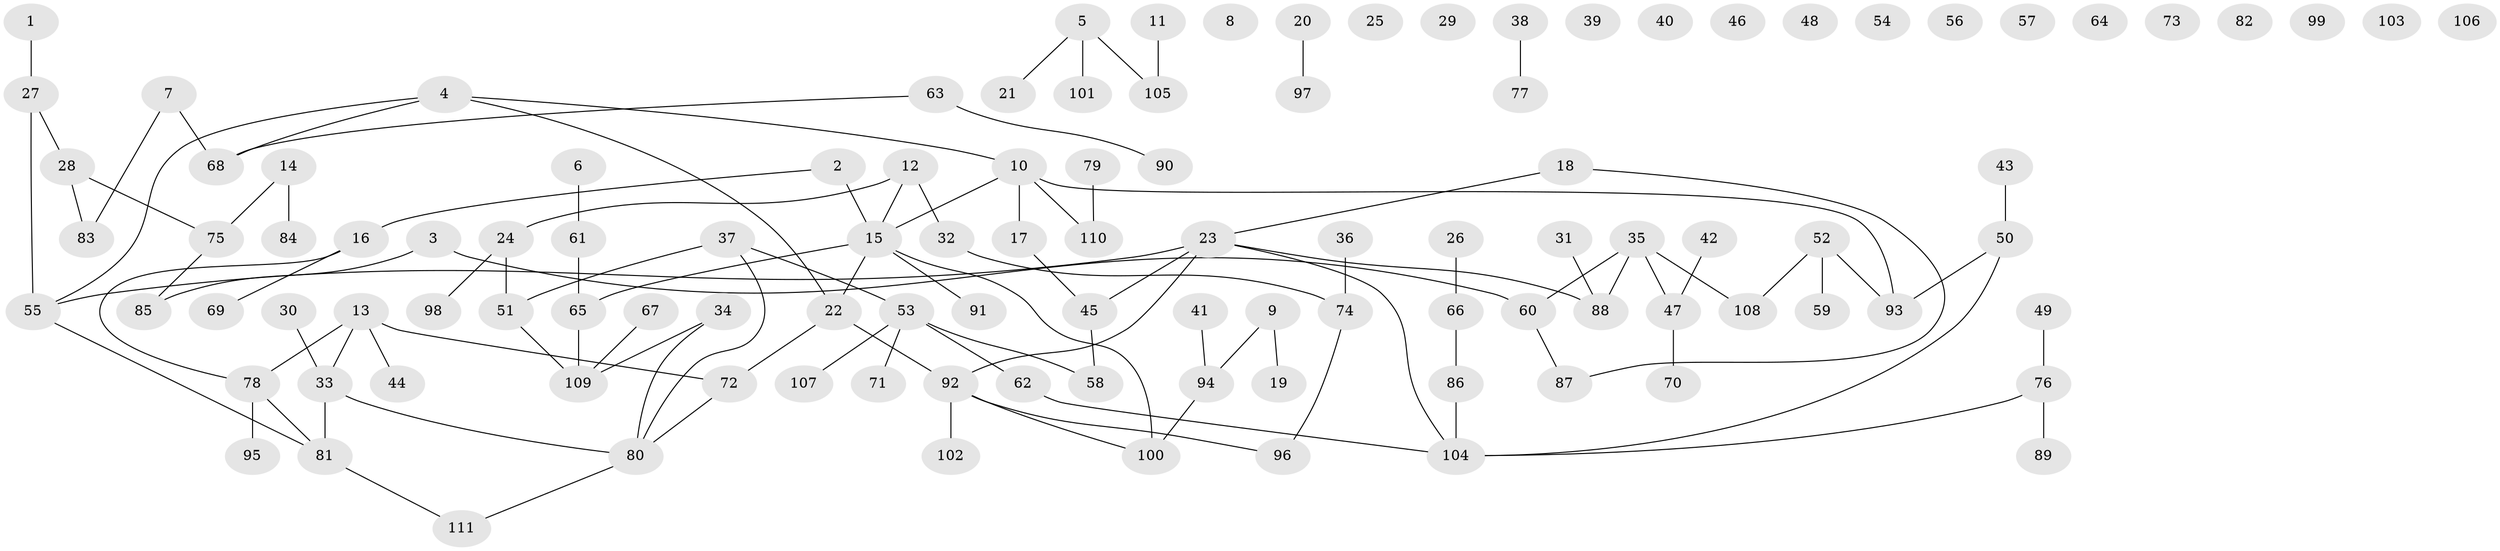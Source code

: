 // Generated by graph-tools (version 1.1) at 2025/40/03/09/25 04:40:20]
// undirected, 111 vertices, 111 edges
graph export_dot {
graph [start="1"]
  node [color=gray90,style=filled];
  1;
  2;
  3;
  4;
  5;
  6;
  7;
  8;
  9;
  10;
  11;
  12;
  13;
  14;
  15;
  16;
  17;
  18;
  19;
  20;
  21;
  22;
  23;
  24;
  25;
  26;
  27;
  28;
  29;
  30;
  31;
  32;
  33;
  34;
  35;
  36;
  37;
  38;
  39;
  40;
  41;
  42;
  43;
  44;
  45;
  46;
  47;
  48;
  49;
  50;
  51;
  52;
  53;
  54;
  55;
  56;
  57;
  58;
  59;
  60;
  61;
  62;
  63;
  64;
  65;
  66;
  67;
  68;
  69;
  70;
  71;
  72;
  73;
  74;
  75;
  76;
  77;
  78;
  79;
  80;
  81;
  82;
  83;
  84;
  85;
  86;
  87;
  88;
  89;
  90;
  91;
  92;
  93;
  94;
  95;
  96;
  97;
  98;
  99;
  100;
  101;
  102;
  103;
  104;
  105;
  106;
  107;
  108;
  109;
  110;
  111;
  1 -- 27;
  2 -- 15;
  2 -- 16;
  3 -- 60;
  3 -- 85;
  4 -- 10;
  4 -- 22;
  4 -- 55;
  4 -- 68;
  5 -- 21;
  5 -- 101;
  5 -- 105;
  6 -- 61;
  7 -- 68;
  7 -- 83;
  9 -- 19;
  9 -- 94;
  10 -- 15;
  10 -- 17;
  10 -- 93;
  10 -- 110;
  11 -- 105;
  12 -- 15;
  12 -- 24;
  12 -- 32;
  13 -- 33;
  13 -- 44;
  13 -- 72;
  13 -- 78;
  14 -- 75;
  14 -- 84;
  15 -- 22;
  15 -- 65;
  15 -- 91;
  15 -- 100;
  16 -- 69;
  16 -- 78;
  17 -- 45;
  18 -- 23;
  18 -- 87;
  20 -- 97;
  22 -- 72;
  22 -- 92;
  23 -- 45;
  23 -- 55;
  23 -- 88;
  23 -- 92;
  23 -- 104;
  24 -- 51;
  24 -- 98;
  26 -- 66;
  27 -- 28;
  27 -- 55;
  28 -- 75;
  28 -- 83;
  30 -- 33;
  31 -- 88;
  32 -- 74;
  33 -- 80;
  33 -- 81;
  34 -- 80;
  34 -- 109;
  35 -- 47;
  35 -- 60;
  35 -- 88;
  35 -- 108;
  36 -- 74;
  37 -- 51;
  37 -- 53;
  37 -- 80;
  38 -- 77;
  41 -- 94;
  42 -- 47;
  43 -- 50;
  45 -- 58;
  47 -- 70;
  49 -- 76;
  50 -- 93;
  50 -- 104;
  51 -- 109;
  52 -- 59;
  52 -- 93;
  52 -- 108;
  53 -- 58;
  53 -- 62;
  53 -- 71;
  53 -- 107;
  55 -- 81;
  60 -- 87;
  61 -- 65;
  62 -- 104;
  63 -- 68;
  63 -- 90;
  65 -- 109;
  66 -- 86;
  67 -- 109;
  72 -- 80;
  74 -- 96;
  75 -- 85;
  76 -- 89;
  76 -- 104;
  78 -- 81;
  78 -- 95;
  79 -- 110;
  80 -- 111;
  81 -- 111;
  86 -- 104;
  92 -- 96;
  92 -- 100;
  92 -- 102;
  94 -- 100;
}
